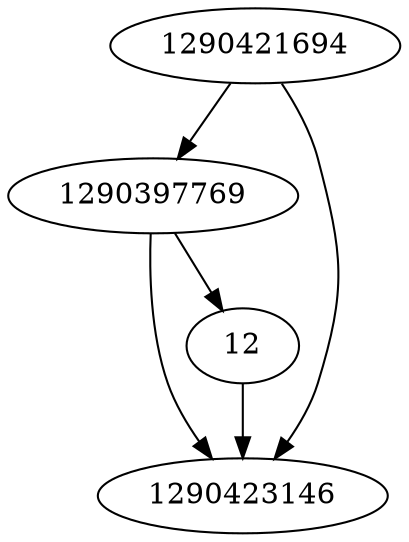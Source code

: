 strict digraph  {
1290397769;
1290423146;
12;
1290421694;
1290397769 -> 1290423146;
1290397769 -> 12;
12 -> 1290423146;
1290421694 -> 1290423146;
1290421694 -> 1290397769;
}
